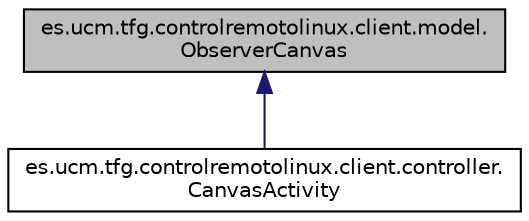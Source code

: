 digraph "es.ucm.tfg.controlremotolinux.client.model.ObserverCanvas"
{
  edge [fontname="Helvetica",fontsize="10",labelfontname="Helvetica",labelfontsize="10"];
  node [fontname="Helvetica",fontsize="10",shape=record];
  Node1 [label="es.ucm.tfg.controlremotolinux.client.model.\lObserverCanvas",height=0.2,width=0.4,color="black", fillcolor="grey75", style="filled" fontcolor="black"];
  Node1 -> Node2 [dir="back",color="midnightblue",fontsize="10",style="solid",fontname="Helvetica"];
  Node2 [label="es.ucm.tfg.controlremotolinux.client.controller.\lCanvasActivity",height=0.2,width=0.4,color="black", fillcolor="white", style="filled",URL="$classes_1_1ucm_1_1tfg_1_1controlremotolinux_1_1client_1_1controller_1_1CanvasActivity.html"];
}
